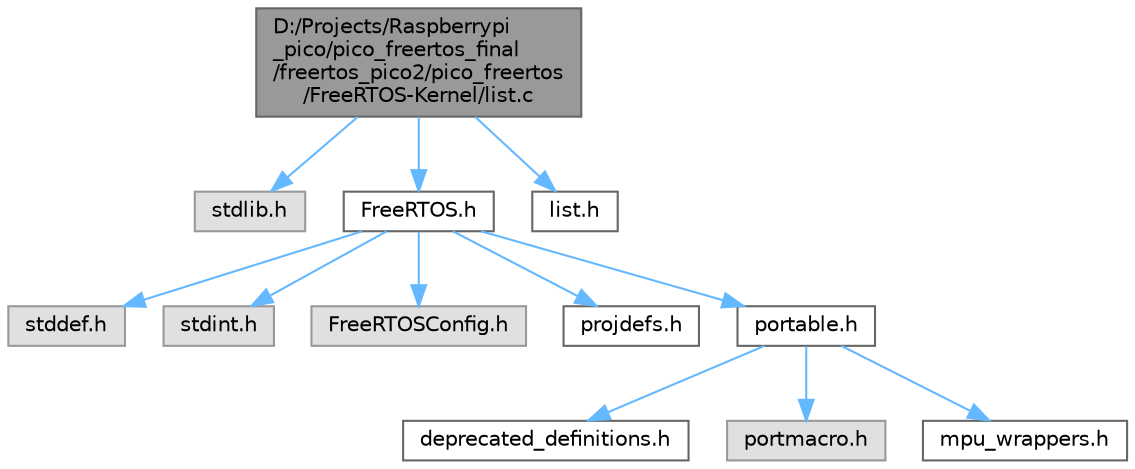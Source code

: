 digraph "D:/Projects/Raspberrypi_pico/pico_freertos_final/freertos_pico2/pico_freertos/FreeRTOS-Kernel/list.c"
{
 // LATEX_PDF_SIZE
  bgcolor="transparent";
  edge [fontname=Helvetica,fontsize=10,labelfontname=Helvetica,labelfontsize=10];
  node [fontname=Helvetica,fontsize=10,shape=box,height=0.2,width=0.4];
  Node1 [id="Node000001",label="D:/Projects/Raspberrypi\l_pico/pico_freertos_final\l/freertos_pico2/pico_freertos\l/FreeRTOS-Kernel/list.c",height=0.2,width=0.4,color="gray40", fillcolor="grey60", style="filled", fontcolor="black",tooltip=" "];
  Node1 -> Node2 [id="edge12_Node000001_Node000002",color="steelblue1",style="solid",tooltip=" "];
  Node2 [id="Node000002",label="stdlib.h",height=0.2,width=0.4,color="grey60", fillcolor="#E0E0E0", style="filled",tooltip=" "];
  Node1 -> Node3 [id="edge13_Node000001_Node000003",color="steelblue1",style="solid",tooltip=" "];
  Node3 [id="Node000003",label="FreeRTOS.h",height=0.2,width=0.4,color="grey40", fillcolor="white", style="filled",URL="$_free_r_t_o_s_8h.html",tooltip=" "];
  Node3 -> Node4 [id="edge14_Node000003_Node000004",color="steelblue1",style="solid",tooltip=" "];
  Node4 [id="Node000004",label="stddef.h",height=0.2,width=0.4,color="grey60", fillcolor="#E0E0E0", style="filled",tooltip=" "];
  Node3 -> Node5 [id="edge15_Node000003_Node000005",color="steelblue1",style="solid",tooltip=" "];
  Node5 [id="Node000005",label="stdint.h",height=0.2,width=0.4,color="grey60", fillcolor="#E0E0E0", style="filled",tooltip=" "];
  Node3 -> Node6 [id="edge16_Node000003_Node000006",color="steelblue1",style="solid",tooltip=" "];
  Node6 [id="Node000006",label="FreeRTOSConfig.h",height=0.2,width=0.4,color="grey60", fillcolor="#E0E0E0", style="filled",tooltip=" "];
  Node3 -> Node7 [id="edge17_Node000003_Node000007",color="steelblue1",style="solid",tooltip=" "];
  Node7 [id="Node000007",label="projdefs.h",height=0.2,width=0.4,color="grey40", fillcolor="white", style="filled",URL="$projdefs_8h.html",tooltip=" "];
  Node3 -> Node8 [id="edge18_Node000003_Node000008",color="steelblue1",style="solid",tooltip=" "];
  Node8 [id="Node000008",label="portable.h",height=0.2,width=0.4,color="grey40", fillcolor="white", style="filled",URL="$portable_8h.html",tooltip=" "];
  Node8 -> Node9 [id="edge19_Node000008_Node000009",color="steelblue1",style="solid",tooltip=" "];
  Node9 [id="Node000009",label="deprecated_definitions.h",height=0.2,width=0.4,color="grey40", fillcolor="white", style="filled",URL="$deprecated__definitions_8h.html",tooltip=" "];
  Node8 -> Node10 [id="edge20_Node000008_Node000010",color="steelblue1",style="solid",tooltip=" "];
  Node10 [id="Node000010",label="portmacro.h",height=0.2,width=0.4,color="grey60", fillcolor="#E0E0E0", style="filled",tooltip=" "];
  Node8 -> Node11 [id="edge21_Node000008_Node000011",color="steelblue1",style="solid",tooltip=" "];
  Node11 [id="Node000011",label="mpu_wrappers.h",height=0.2,width=0.4,color="grey40", fillcolor="white", style="filled",URL="$mpu__wrappers_8h.html",tooltip=" "];
  Node1 -> Node12 [id="edge22_Node000001_Node000012",color="steelblue1",style="solid",tooltip=" "];
  Node12 [id="Node000012",label="list.h",height=0.2,width=0.4,color="grey40", fillcolor="white", style="filled",URL="$list_8h.html",tooltip=" "];
}
